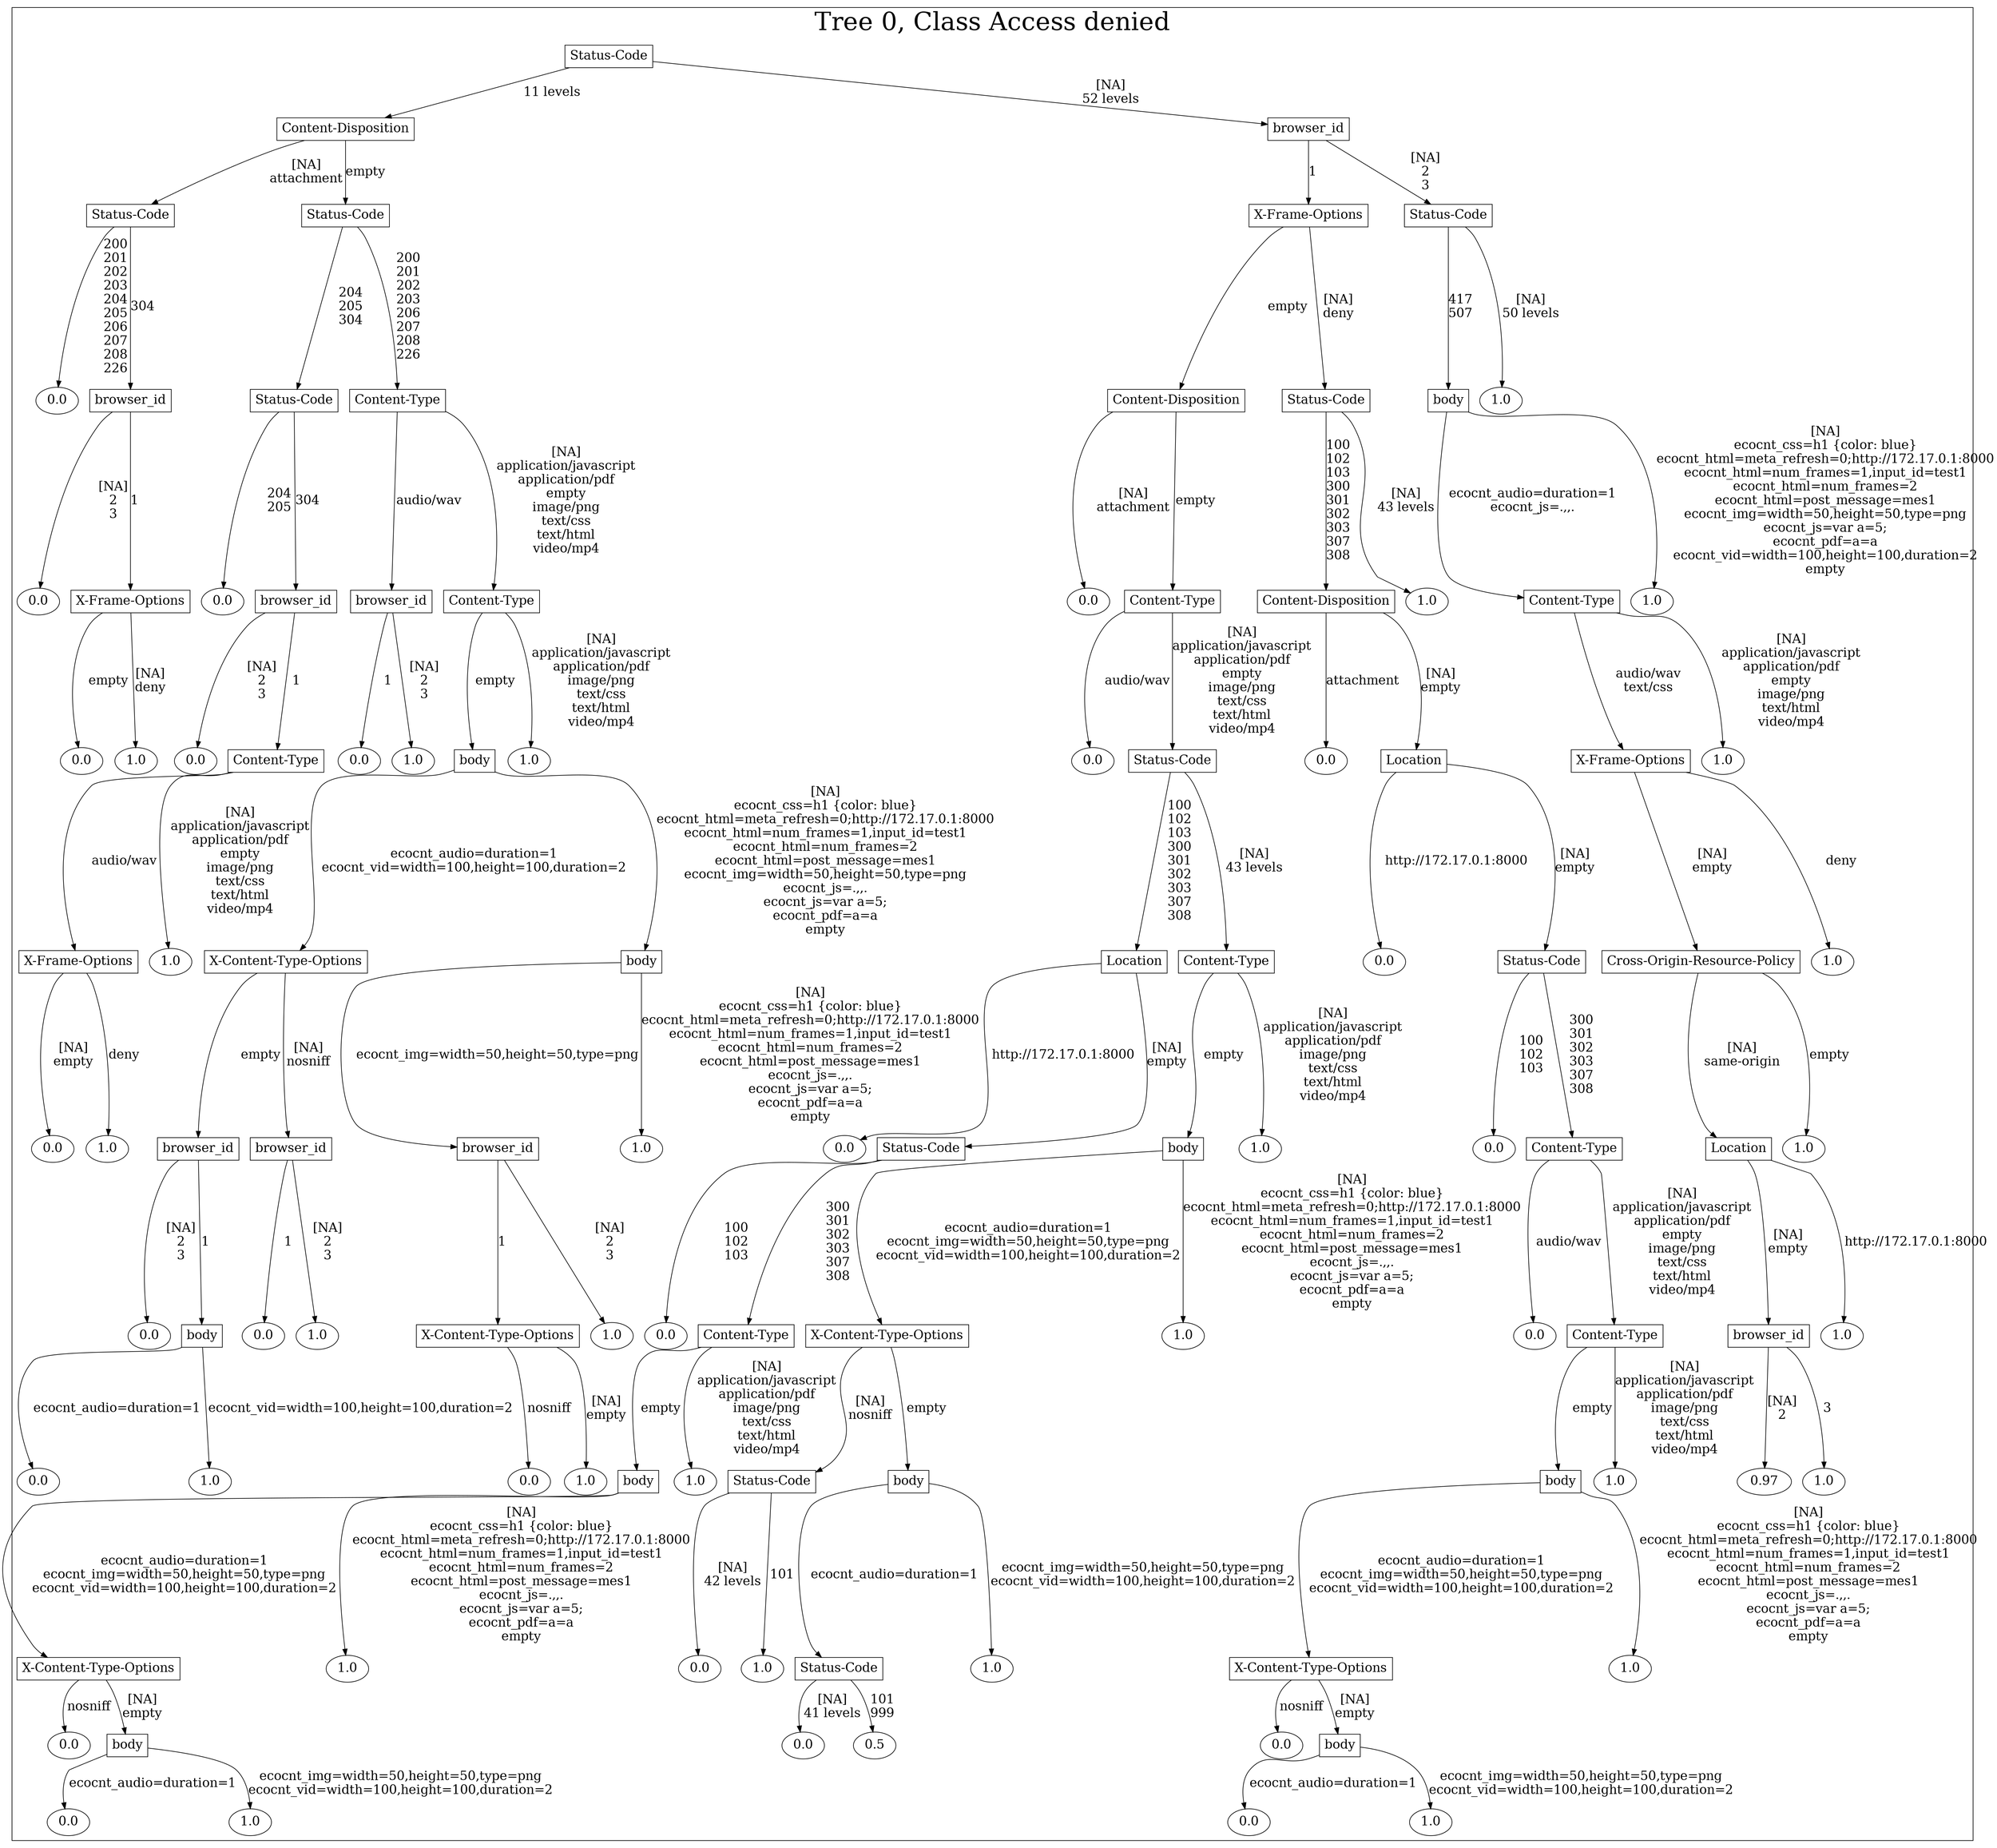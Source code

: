 /*
Generated by:
    http://https://github.com/h2oai/h2o-3/tree/master/h2o-genmodel/src/main/java/hex/genmodel/tools/PrintMojo.java
*/

/*
On a mac:

$ brew install graphviz
$ dot -Tpng file.gv -o file.png
$ open file.png
*/

digraph G {

subgraph cluster_0 {
/* Nodes */

/* Level 0 */
{
"SG_0_Node_0" [shape=box, fontsize=20, label="Status-Code"]
}

/* Level 1 */
{
"SG_0_Node_1" [shape=box, fontsize=20, label="Content-Disposition"]
"SG_0_Node_2" [shape=box, fontsize=20, label="browser_id"]
}

/* Level 2 */
{
"SG_0_Node_3" [shape=box, fontsize=20, label="Status-Code"]
"SG_0_Node_4" [shape=box, fontsize=20, label="Status-Code"]
"SG_0_Node_5" [shape=box, fontsize=20, label="X-Frame-Options"]
"SG_0_Node_6" [shape=box, fontsize=20, label="Status-Code"]
}

/* Level 3 */
{
"SG_0_Node_56" [fontsize=20, label="0.0"]
"SG_0_Node_7" [shape=box, fontsize=20, label="browser_id"]
"SG_0_Node_8" [shape=box, fontsize=20, label="Status-Code"]
"SG_0_Node_9" [shape=box, fontsize=20, label="Content-Type"]
"SG_0_Node_10" [shape=box, fontsize=20, label="Content-Disposition"]
"SG_0_Node_11" [shape=box, fontsize=20, label="Status-Code"]
"SG_0_Node_12" [shape=box, fontsize=20, label="body"]
"SG_0_Node_57" [fontsize=20, label="1.0"]
}

/* Level 4 */
{
"SG_0_Node_58" [fontsize=20, label="0.0"]
"SG_0_Node_13" [shape=box, fontsize=20, label="X-Frame-Options"]
"SG_0_Node_59" [fontsize=20, label="0.0"]
"SG_0_Node_14" [shape=box, fontsize=20, label="browser_id"]
"SG_0_Node_15" [shape=box, fontsize=20, label="browser_id"]
"SG_0_Node_16" [shape=box, fontsize=20, label="Content-Type"]
"SG_0_Node_60" [fontsize=20, label="0.0"]
"SG_0_Node_17" [shape=box, fontsize=20, label="Content-Type"]
"SG_0_Node_18" [shape=box, fontsize=20, label="Content-Disposition"]
"SG_0_Node_61" [fontsize=20, label="1.0"]
"SG_0_Node_19" [shape=box, fontsize=20, label="Content-Type"]
"SG_0_Node_62" [fontsize=20, label="1.0"]
}

/* Level 5 */
{
"SG_0_Node_63" [fontsize=20, label="0.0"]
"SG_0_Node_64" [fontsize=20, label="1.0"]
"SG_0_Node_65" [fontsize=20, label="0.0"]
"SG_0_Node_20" [shape=box, fontsize=20, label="Content-Type"]
"SG_0_Node_66" [fontsize=20, label="0.0"]
"SG_0_Node_67" [fontsize=20, label="1.0"]
"SG_0_Node_21" [shape=box, fontsize=20, label="body"]
"SG_0_Node_68" [fontsize=20, label="1.0"]
"SG_0_Node_69" [fontsize=20, label="0.0"]
"SG_0_Node_22" [shape=box, fontsize=20, label="Status-Code"]
"SG_0_Node_70" [fontsize=20, label="0.0"]
"SG_0_Node_23" [shape=box, fontsize=20, label="Location"]
"SG_0_Node_24" [shape=box, fontsize=20, label="X-Frame-Options"]
"SG_0_Node_71" [fontsize=20, label="1.0"]
}

/* Level 6 */
{
"SG_0_Node_25" [shape=box, fontsize=20, label="X-Frame-Options"]
"SG_0_Node_72" [fontsize=20, label="1.0"]
"SG_0_Node_26" [shape=box, fontsize=20, label="X-Content-Type-Options"]
"SG_0_Node_27" [shape=box, fontsize=20, label="body"]
"SG_0_Node_28" [shape=box, fontsize=20, label="Location"]
"SG_0_Node_29" [shape=box, fontsize=20, label="Content-Type"]
"SG_0_Node_73" [fontsize=20, label="0.0"]
"SG_0_Node_30" [shape=box, fontsize=20, label="Status-Code"]
"SG_0_Node_31" [shape=box, fontsize=20, label="Cross-Origin-Resource-Policy"]
"SG_0_Node_74" [fontsize=20, label="1.0"]
}

/* Level 7 */
{
"SG_0_Node_75" [fontsize=20, label="0.0"]
"SG_0_Node_76" [fontsize=20, label="1.0"]
"SG_0_Node_32" [shape=box, fontsize=20, label="browser_id"]
"SG_0_Node_33" [shape=box, fontsize=20, label="browser_id"]
"SG_0_Node_34" [shape=box, fontsize=20, label="browser_id"]
"SG_0_Node_77" [fontsize=20, label="1.0"]
"SG_0_Node_78" [fontsize=20, label="0.0"]
"SG_0_Node_35" [shape=box, fontsize=20, label="Status-Code"]
"SG_0_Node_36" [shape=box, fontsize=20, label="body"]
"SG_0_Node_79" [fontsize=20, label="1.0"]
"SG_0_Node_80" [fontsize=20, label="0.0"]
"SG_0_Node_37" [shape=box, fontsize=20, label="Content-Type"]
"SG_0_Node_38" [shape=box, fontsize=20, label="Location"]
"SG_0_Node_81" [fontsize=20, label="1.0"]
}

/* Level 8 */
{
"SG_0_Node_82" [fontsize=20, label="0.0"]
"SG_0_Node_39" [shape=box, fontsize=20, label="body"]
"SG_0_Node_83" [fontsize=20, label="0.0"]
"SG_0_Node_84" [fontsize=20, label="1.0"]
"SG_0_Node_40" [shape=box, fontsize=20, label="X-Content-Type-Options"]
"SG_0_Node_85" [fontsize=20, label="1.0"]
"SG_0_Node_86" [fontsize=20, label="0.0"]
"SG_0_Node_41" [shape=box, fontsize=20, label="Content-Type"]
"SG_0_Node_42" [shape=box, fontsize=20, label="X-Content-Type-Options"]
"SG_0_Node_87" [fontsize=20, label="1.0"]
"SG_0_Node_88" [fontsize=20, label="0.0"]
"SG_0_Node_43" [shape=box, fontsize=20, label="Content-Type"]
"SG_0_Node_44" [shape=box, fontsize=20, label="browser_id"]
"SG_0_Node_89" [fontsize=20, label="1.0"]
}

/* Level 9 */
{
"SG_0_Node_90" [fontsize=20, label="0.0"]
"SG_0_Node_91" [fontsize=20, label="1.0"]
"SG_0_Node_92" [fontsize=20, label="0.0"]
"SG_0_Node_93" [fontsize=20, label="1.0"]
"SG_0_Node_45" [shape=box, fontsize=20, label="body"]
"SG_0_Node_94" [fontsize=20, label="1.0"]
"SG_0_Node_46" [shape=box, fontsize=20, label="Status-Code"]
"SG_0_Node_47" [shape=box, fontsize=20, label="body"]
"SG_0_Node_48" [shape=box, fontsize=20, label="body"]
"SG_0_Node_95" [fontsize=20, label="1.0"]
"SG_0_Node_96" [fontsize=20, label="0.97"]
"SG_0_Node_97" [fontsize=20, label="1.0"]
}

/* Level 10 */
{
"SG_0_Node_50" [shape=box, fontsize=20, label="X-Content-Type-Options"]
"SG_0_Node_98" [fontsize=20, label="1.0"]
"SG_0_Node_99" [fontsize=20, label="0.0"]
"SG_0_Node_100" [fontsize=20, label="1.0"]
"SG_0_Node_51" [shape=box, fontsize=20, label="Status-Code"]
"SG_0_Node_101" [fontsize=20, label="1.0"]
"SG_0_Node_52" [shape=box, fontsize=20, label="X-Content-Type-Options"]
"SG_0_Node_102" [fontsize=20, label="1.0"]
}

/* Level 11 */
{
"SG_0_Node_103" [fontsize=20, label="0.0"]
"SG_0_Node_53" [shape=box, fontsize=20, label="body"]
"SG_0_Node_104" [fontsize=20, label="0.0"]
"SG_0_Node_105" [fontsize=20, label="0.5"]
"SG_0_Node_106" [fontsize=20, label="0.0"]
"SG_0_Node_55" [shape=box, fontsize=20, label="body"]
}

/* Level 12 */
{
"SG_0_Node_107" [fontsize=20, label="0.0"]
"SG_0_Node_108" [fontsize=20, label="1.0"]
"SG_0_Node_109" [fontsize=20, label="0.0"]
"SG_0_Node_110" [fontsize=20, label="1.0"]
}

/* Edges */
"SG_0_Node_0" -> "SG_0_Node_1" [fontsize=20, label="11 levels
"]
"SG_0_Node_0" -> "SG_0_Node_2" [fontsize=20, label="[NA]
52 levels
"]
"SG_0_Node_2" -> "SG_0_Node_5" [fontsize=20, label="1
"]
"SG_0_Node_2" -> "SG_0_Node_6" [fontsize=20, label="[NA]
2
3
"]
"SG_0_Node_6" -> "SG_0_Node_12" [fontsize=20, label="417
507
"]
"SG_0_Node_6" -> "SG_0_Node_57" [fontsize=20, label="[NA]
50 levels
"]
"SG_0_Node_12" -> "SG_0_Node_19" [fontsize=20, label="ecocnt_audio=duration=1
ecocnt_js=.,,.
"]
"SG_0_Node_12" -> "SG_0_Node_62" [fontsize=20, label="[NA]
ecocnt_css=h1 {color: blue}
ecocnt_html=meta_refresh=0;http://172.17.0.1:8000
ecocnt_html=num_frames=1,input_id=test1
ecocnt_html=num_frames=2
ecocnt_html=post_message=mes1
ecocnt_img=width=50,height=50,type=png
ecocnt_js=var a=5;
ecocnt_pdf=a=a
ecocnt_vid=width=100,height=100,duration=2
empty
"]
"SG_0_Node_19" -> "SG_0_Node_24" [fontsize=20, label="audio/wav
text/css
"]
"SG_0_Node_19" -> "SG_0_Node_71" [fontsize=20, label="[NA]
application/javascript
application/pdf
empty
image/png
text/html
video/mp4
"]
"SG_0_Node_24" -> "SG_0_Node_31" [fontsize=20, label="[NA]
empty
"]
"SG_0_Node_24" -> "SG_0_Node_74" [fontsize=20, label="deny
"]
"SG_0_Node_31" -> "SG_0_Node_38" [fontsize=20, label="[NA]
same-origin
"]
"SG_0_Node_31" -> "SG_0_Node_81" [fontsize=20, label="empty
"]
"SG_0_Node_38" -> "SG_0_Node_44" [fontsize=20, label="[NA]
empty
"]
"SG_0_Node_38" -> "SG_0_Node_89" [fontsize=20, label="http://172.17.0.1:8000
"]
"SG_0_Node_44" -> "SG_0_Node_96" [fontsize=20, label="[NA]
2
"]
"SG_0_Node_44" -> "SG_0_Node_97" [fontsize=20, label="3
"]
"SG_0_Node_5" -> "SG_0_Node_10" [fontsize=20, label="empty
"]
"SG_0_Node_5" -> "SG_0_Node_11" [fontsize=20, label="[NA]
deny
"]
"SG_0_Node_11" -> "SG_0_Node_18" [fontsize=20, label="100
102
103
300
301
302
303
307
308
"]
"SG_0_Node_11" -> "SG_0_Node_61" [fontsize=20, label="[NA]
43 levels
"]
"SG_0_Node_18" -> "SG_0_Node_70" [fontsize=20, label="attachment
"]
"SG_0_Node_18" -> "SG_0_Node_23" [fontsize=20, label="[NA]
empty
"]
"SG_0_Node_23" -> "SG_0_Node_73" [fontsize=20, label="http://172.17.0.1:8000
"]
"SG_0_Node_23" -> "SG_0_Node_30" [fontsize=20, label="[NA]
empty
"]
"SG_0_Node_30" -> "SG_0_Node_80" [fontsize=20, label="100
102
103
"]
"SG_0_Node_30" -> "SG_0_Node_37" [fontsize=20, label="300
301
302
303
307
308
"]
"SG_0_Node_37" -> "SG_0_Node_88" [fontsize=20, label="audio/wav
"]
"SG_0_Node_37" -> "SG_0_Node_43" [fontsize=20, label="[NA]
application/javascript
application/pdf
empty
image/png
text/css
text/html
video/mp4
"]
"SG_0_Node_43" -> "SG_0_Node_48" [fontsize=20, label="empty
"]
"SG_0_Node_43" -> "SG_0_Node_95" [fontsize=20, label="[NA]
application/javascript
application/pdf
image/png
text/css
text/html
video/mp4
"]
"SG_0_Node_48" -> "SG_0_Node_52" [fontsize=20, label="ecocnt_audio=duration=1
ecocnt_img=width=50,height=50,type=png
ecocnt_vid=width=100,height=100,duration=2
"]
"SG_0_Node_48" -> "SG_0_Node_102" [fontsize=20, label="[NA]
ecocnt_css=h1 {color: blue}
ecocnt_html=meta_refresh=0;http://172.17.0.1:8000
ecocnt_html=num_frames=1,input_id=test1
ecocnt_html=num_frames=2
ecocnt_html=post_message=mes1
ecocnt_js=.,,.
ecocnt_js=var a=5;
ecocnt_pdf=a=a
empty
"]
"SG_0_Node_52" -> "SG_0_Node_106" [fontsize=20, label="nosniff
"]
"SG_0_Node_52" -> "SG_0_Node_55" [fontsize=20, label="[NA]
empty
"]
"SG_0_Node_55" -> "SG_0_Node_109" [fontsize=20, label="ecocnt_audio=duration=1
"]
"SG_0_Node_55" -> "SG_0_Node_110" [fontsize=20, label="ecocnt_img=width=50,height=50,type=png
ecocnt_vid=width=100,height=100,duration=2
"]
"SG_0_Node_10" -> "SG_0_Node_60" [fontsize=20, label="[NA]
attachment
"]
"SG_0_Node_10" -> "SG_0_Node_17" [fontsize=20, label="empty
"]
"SG_0_Node_17" -> "SG_0_Node_69" [fontsize=20, label="audio/wav
"]
"SG_0_Node_17" -> "SG_0_Node_22" [fontsize=20, label="[NA]
application/javascript
application/pdf
empty
image/png
text/css
text/html
video/mp4
"]
"SG_0_Node_22" -> "SG_0_Node_28" [fontsize=20, label="100
102
103
300
301
302
303
307
308
"]
"SG_0_Node_22" -> "SG_0_Node_29" [fontsize=20, label="[NA]
43 levels
"]
"SG_0_Node_29" -> "SG_0_Node_36" [fontsize=20, label="empty
"]
"SG_0_Node_29" -> "SG_0_Node_79" [fontsize=20, label="[NA]
application/javascript
application/pdf
image/png
text/css
text/html
video/mp4
"]
"SG_0_Node_36" -> "SG_0_Node_42" [fontsize=20, label="ecocnt_audio=duration=1
ecocnt_img=width=50,height=50,type=png
ecocnt_vid=width=100,height=100,duration=2
"]
"SG_0_Node_36" -> "SG_0_Node_87" [fontsize=20, label="[NA]
ecocnt_css=h1 {color: blue}
ecocnt_html=meta_refresh=0;http://172.17.0.1:8000
ecocnt_html=num_frames=1,input_id=test1
ecocnt_html=num_frames=2
ecocnt_html=post_message=mes1
ecocnt_js=.,,.
ecocnt_js=var a=5;
ecocnt_pdf=a=a
empty
"]
"SG_0_Node_42" -> "SG_0_Node_46" [fontsize=20, label="[NA]
nosniff
"]
"SG_0_Node_42" -> "SG_0_Node_47" [fontsize=20, label="empty
"]
"SG_0_Node_47" -> "SG_0_Node_51" [fontsize=20, label="ecocnt_audio=duration=1
"]
"SG_0_Node_47" -> "SG_0_Node_101" [fontsize=20, label="ecocnt_img=width=50,height=50,type=png
ecocnt_vid=width=100,height=100,duration=2
"]
"SG_0_Node_51" -> "SG_0_Node_104" [fontsize=20, label="[NA]
41 levels
"]
"SG_0_Node_51" -> "SG_0_Node_105" [fontsize=20, label="101
999
"]
"SG_0_Node_46" -> "SG_0_Node_99" [fontsize=20, label="[NA]
42 levels
"]
"SG_0_Node_46" -> "SG_0_Node_100" [fontsize=20, label="101
"]
"SG_0_Node_28" -> "SG_0_Node_78" [fontsize=20, label="http://172.17.0.1:8000
"]
"SG_0_Node_28" -> "SG_0_Node_35" [fontsize=20, label="[NA]
empty
"]
"SG_0_Node_35" -> "SG_0_Node_86" [fontsize=20, label="100
102
103
"]
"SG_0_Node_35" -> "SG_0_Node_41" [fontsize=20, label="300
301
302
303
307
308
"]
"SG_0_Node_41" -> "SG_0_Node_45" [fontsize=20, label="empty
"]
"SG_0_Node_41" -> "SG_0_Node_94" [fontsize=20, label="[NA]
application/javascript
application/pdf
image/png
text/css
text/html
video/mp4
"]
"SG_0_Node_45" -> "SG_0_Node_50" [fontsize=20, label="ecocnt_audio=duration=1
ecocnt_img=width=50,height=50,type=png
ecocnt_vid=width=100,height=100,duration=2
"]
"SG_0_Node_45" -> "SG_0_Node_98" [fontsize=20, label="[NA]
ecocnt_css=h1 {color: blue}
ecocnt_html=meta_refresh=0;http://172.17.0.1:8000
ecocnt_html=num_frames=1,input_id=test1
ecocnt_html=num_frames=2
ecocnt_html=post_message=mes1
ecocnt_js=.,,.
ecocnt_js=var a=5;
ecocnt_pdf=a=a
empty
"]
"SG_0_Node_50" -> "SG_0_Node_103" [fontsize=20, label="nosniff
"]
"SG_0_Node_50" -> "SG_0_Node_53" [fontsize=20, label="[NA]
empty
"]
"SG_0_Node_53" -> "SG_0_Node_107" [fontsize=20, label="ecocnt_audio=duration=1
"]
"SG_0_Node_53" -> "SG_0_Node_108" [fontsize=20, label="ecocnt_img=width=50,height=50,type=png
ecocnt_vid=width=100,height=100,duration=2
"]
"SG_0_Node_1" -> "SG_0_Node_3" [fontsize=20, label="[NA]
attachment
"]
"SG_0_Node_1" -> "SG_0_Node_4" [fontsize=20, label="empty
"]
"SG_0_Node_4" -> "SG_0_Node_8" [fontsize=20, label="204
205
304
"]
"SG_0_Node_4" -> "SG_0_Node_9" [fontsize=20, label="200
201
202
203
206
207
208
226
"]
"SG_0_Node_9" -> "SG_0_Node_15" [fontsize=20, label="audio/wav
"]
"SG_0_Node_9" -> "SG_0_Node_16" [fontsize=20, label="[NA]
application/javascript
application/pdf
empty
image/png
text/css
text/html
video/mp4
"]
"SG_0_Node_16" -> "SG_0_Node_21" [fontsize=20, label="empty
"]
"SG_0_Node_16" -> "SG_0_Node_68" [fontsize=20, label="[NA]
application/javascript
application/pdf
image/png
text/css
text/html
video/mp4
"]
"SG_0_Node_21" -> "SG_0_Node_26" [fontsize=20, label="ecocnt_audio=duration=1
ecocnt_vid=width=100,height=100,duration=2
"]
"SG_0_Node_21" -> "SG_0_Node_27" [fontsize=20, label="[NA]
ecocnt_css=h1 {color: blue}
ecocnt_html=meta_refresh=0;http://172.17.0.1:8000
ecocnt_html=num_frames=1,input_id=test1
ecocnt_html=num_frames=2
ecocnt_html=post_message=mes1
ecocnt_img=width=50,height=50,type=png
ecocnt_js=.,,.
ecocnt_js=var a=5;
ecocnt_pdf=a=a
empty
"]
"SG_0_Node_27" -> "SG_0_Node_34" [fontsize=20, label="ecocnt_img=width=50,height=50,type=png
"]
"SG_0_Node_27" -> "SG_0_Node_77" [fontsize=20, label="[NA]
ecocnt_css=h1 {color: blue}
ecocnt_html=meta_refresh=0;http://172.17.0.1:8000
ecocnt_html=num_frames=1,input_id=test1
ecocnt_html=num_frames=2
ecocnt_html=post_message=mes1
ecocnt_js=.,,.
ecocnt_js=var a=5;
ecocnt_pdf=a=a
empty
"]
"SG_0_Node_34" -> "SG_0_Node_40" [fontsize=20, label="1
"]
"SG_0_Node_34" -> "SG_0_Node_85" [fontsize=20, label="[NA]
2
3
"]
"SG_0_Node_40" -> "SG_0_Node_92" [fontsize=20, label="nosniff
"]
"SG_0_Node_40" -> "SG_0_Node_93" [fontsize=20, label="[NA]
empty
"]
"SG_0_Node_26" -> "SG_0_Node_32" [fontsize=20, label="empty
"]
"SG_0_Node_26" -> "SG_0_Node_33" [fontsize=20, label="[NA]
nosniff
"]
"SG_0_Node_33" -> "SG_0_Node_83" [fontsize=20, label="1
"]
"SG_0_Node_33" -> "SG_0_Node_84" [fontsize=20, label="[NA]
2
3
"]
"SG_0_Node_32" -> "SG_0_Node_82" [fontsize=20, label="[NA]
2
3
"]
"SG_0_Node_32" -> "SG_0_Node_39" [fontsize=20, label="1
"]
"SG_0_Node_39" -> "SG_0_Node_90" [fontsize=20, label="ecocnt_audio=duration=1
"]
"SG_0_Node_39" -> "SG_0_Node_91" [fontsize=20, label="ecocnt_vid=width=100,height=100,duration=2
"]
"SG_0_Node_15" -> "SG_0_Node_66" [fontsize=20, label="1
"]
"SG_0_Node_15" -> "SG_0_Node_67" [fontsize=20, label="[NA]
2
3
"]
"SG_0_Node_8" -> "SG_0_Node_59" [fontsize=20, label="204
205
"]
"SG_0_Node_8" -> "SG_0_Node_14" [fontsize=20, label="304
"]
"SG_0_Node_14" -> "SG_0_Node_65" [fontsize=20, label="[NA]
2
3
"]
"SG_0_Node_14" -> "SG_0_Node_20" [fontsize=20, label="1
"]
"SG_0_Node_20" -> "SG_0_Node_25" [fontsize=20, label="audio/wav
"]
"SG_0_Node_20" -> "SG_0_Node_72" [fontsize=20, label="[NA]
application/javascript
application/pdf
empty
image/png
text/css
text/html
video/mp4
"]
"SG_0_Node_25" -> "SG_0_Node_75" [fontsize=20, label="[NA]
empty
"]
"SG_0_Node_25" -> "SG_0_Node_76" [fontsize=20, label="deny
"]
"SG_0_Node_3" -> "SG_0_Node_56" [fontsize=20, label="200
201
202
203
204
205
206
207
208
226
"]
"SG_0_Node_3" -> "SG_0_Node_7" [fontsize=20, label="304
"]
"SG_0_Node_7" -> "SG_0_Node_58" [fontsize=20, label="[NA]
2
3
"]
"SG_0_Node_7" -> "SG_0_Node_13" [fontsize=20, label="1
"]
"SG_0_Node_13" -> "SG_0_Node_63" [fontsize=20, label="empty
"]
"SG_0_Node_13" -> "SG_0_Node_64" [fontsize=20, label="[NA]
deny
"]

fontsize=40
label="Tree 0, Class Access denied"
}

}

